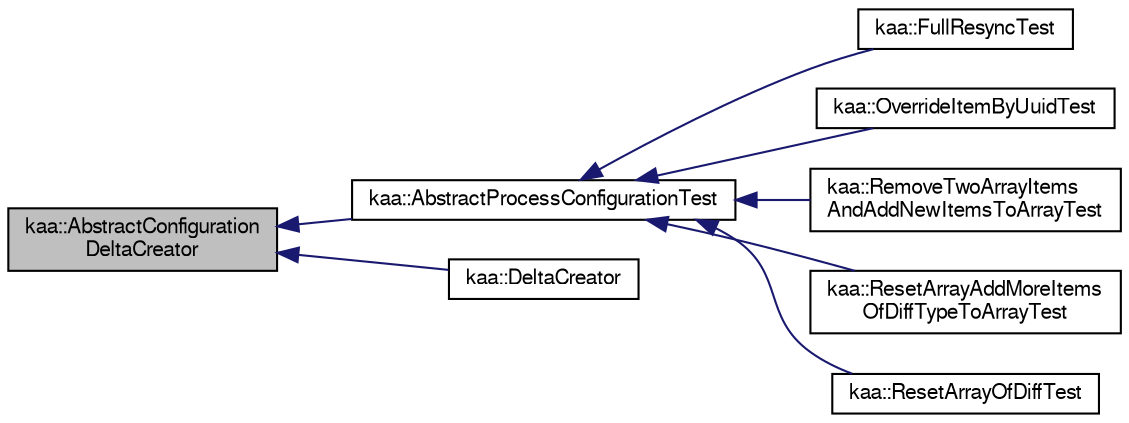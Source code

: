 digraph "kaa::AbstractConfigurationDeltaCreator"
{
  bgcolor="transparent";
  edge [fontname="FreeSans",fontsize="10",labelfontname="FreeSans",labelfontsize="10"];
  node [fontname="FreeSans",fontsize="10",shape=record];
  rankdir="LR";
  Node1 [label="kaa::AbstractConfiguration\lDeltaCreator",height=0.2,width=0.4,color="black", fillcolor="grey75", style="filled" fontcolor="black"];
  Node1 -> Node2 [dir="back",color="midnightblue",fontsize="10",style="solid",fontname="FreeSans"];
  Node2 [label="kaa::AbstractProcessConfigurationTest",height=0.2,width=0.4,color="black",URL="$classkaa_1_1AbstractProcessConfigurationTest.html"];
  Node2 -> Node3 [dir="back",color="midnightblue",fontsize="10",style="solid",fontname="FreeSans"];
  Node3 [label="kaa::FullResyncTest",height=0.2,width=0.4,color="black",URL="$classkaa_1_1FullResyncTest.html"];
  Node2 -> Node4 [dir="back",color="midnightblue",fontsize="10",style="solid",fontname="FreeSans"];
  Node4 [label="kaa::OverrideItemByUuidTest",height=0.2,width=0.4,color="black",URL="$classkaa_1_1OverrideItemByUuidTest.html"];
  Node2 -> Node5 [dir="back",color="midnightblue",fontsize="10",style="solid",fontname="FreeSans"];
  Node5 [label="kaa::RemoveTwoArrayItems\lAndAddNewItemsToArrayTest",height=0.2,width=0.4,color="black",URL="$classkaa_1_1RemoveTwoArrayItemsAndAddNewItemsToArrayTest.html"];
  Node2 -> Node6 [dir="back",color="midnightblue",fontsize="10",style="solid",fontname="FreeSans"];
  Node6 [label="kaa::ResetArrayAddMoreItems\lOfDiffTypeToArrayTest",height=0.2,width=0.4,color="black",URL="$classkaa_1_1ResetArrayAddMoreItemsOfDiffTypeToArrayTest.html"];
  Node2 -> Node7 [dir="back",color="midnightblue",fontsize="10",style="solid",fontname="FreeSans"];
  Node7 [label="kaa::ResetArrayOfDiffTest",height=0.2,width=0.4,color="black",URL="$classkaa_1_1ResetArrayOfDiffTest.html"];
  Node1 -> Node8 [dir="back",color="midnightblue",fontsize="10",style="solid",fontname="FreeSans"];
  Node8 [label="kaa::DeltaCreator",height=0.2,width=0.4,color="black",URL="$classkaa_1_1DeltaCreator.html"];
}
